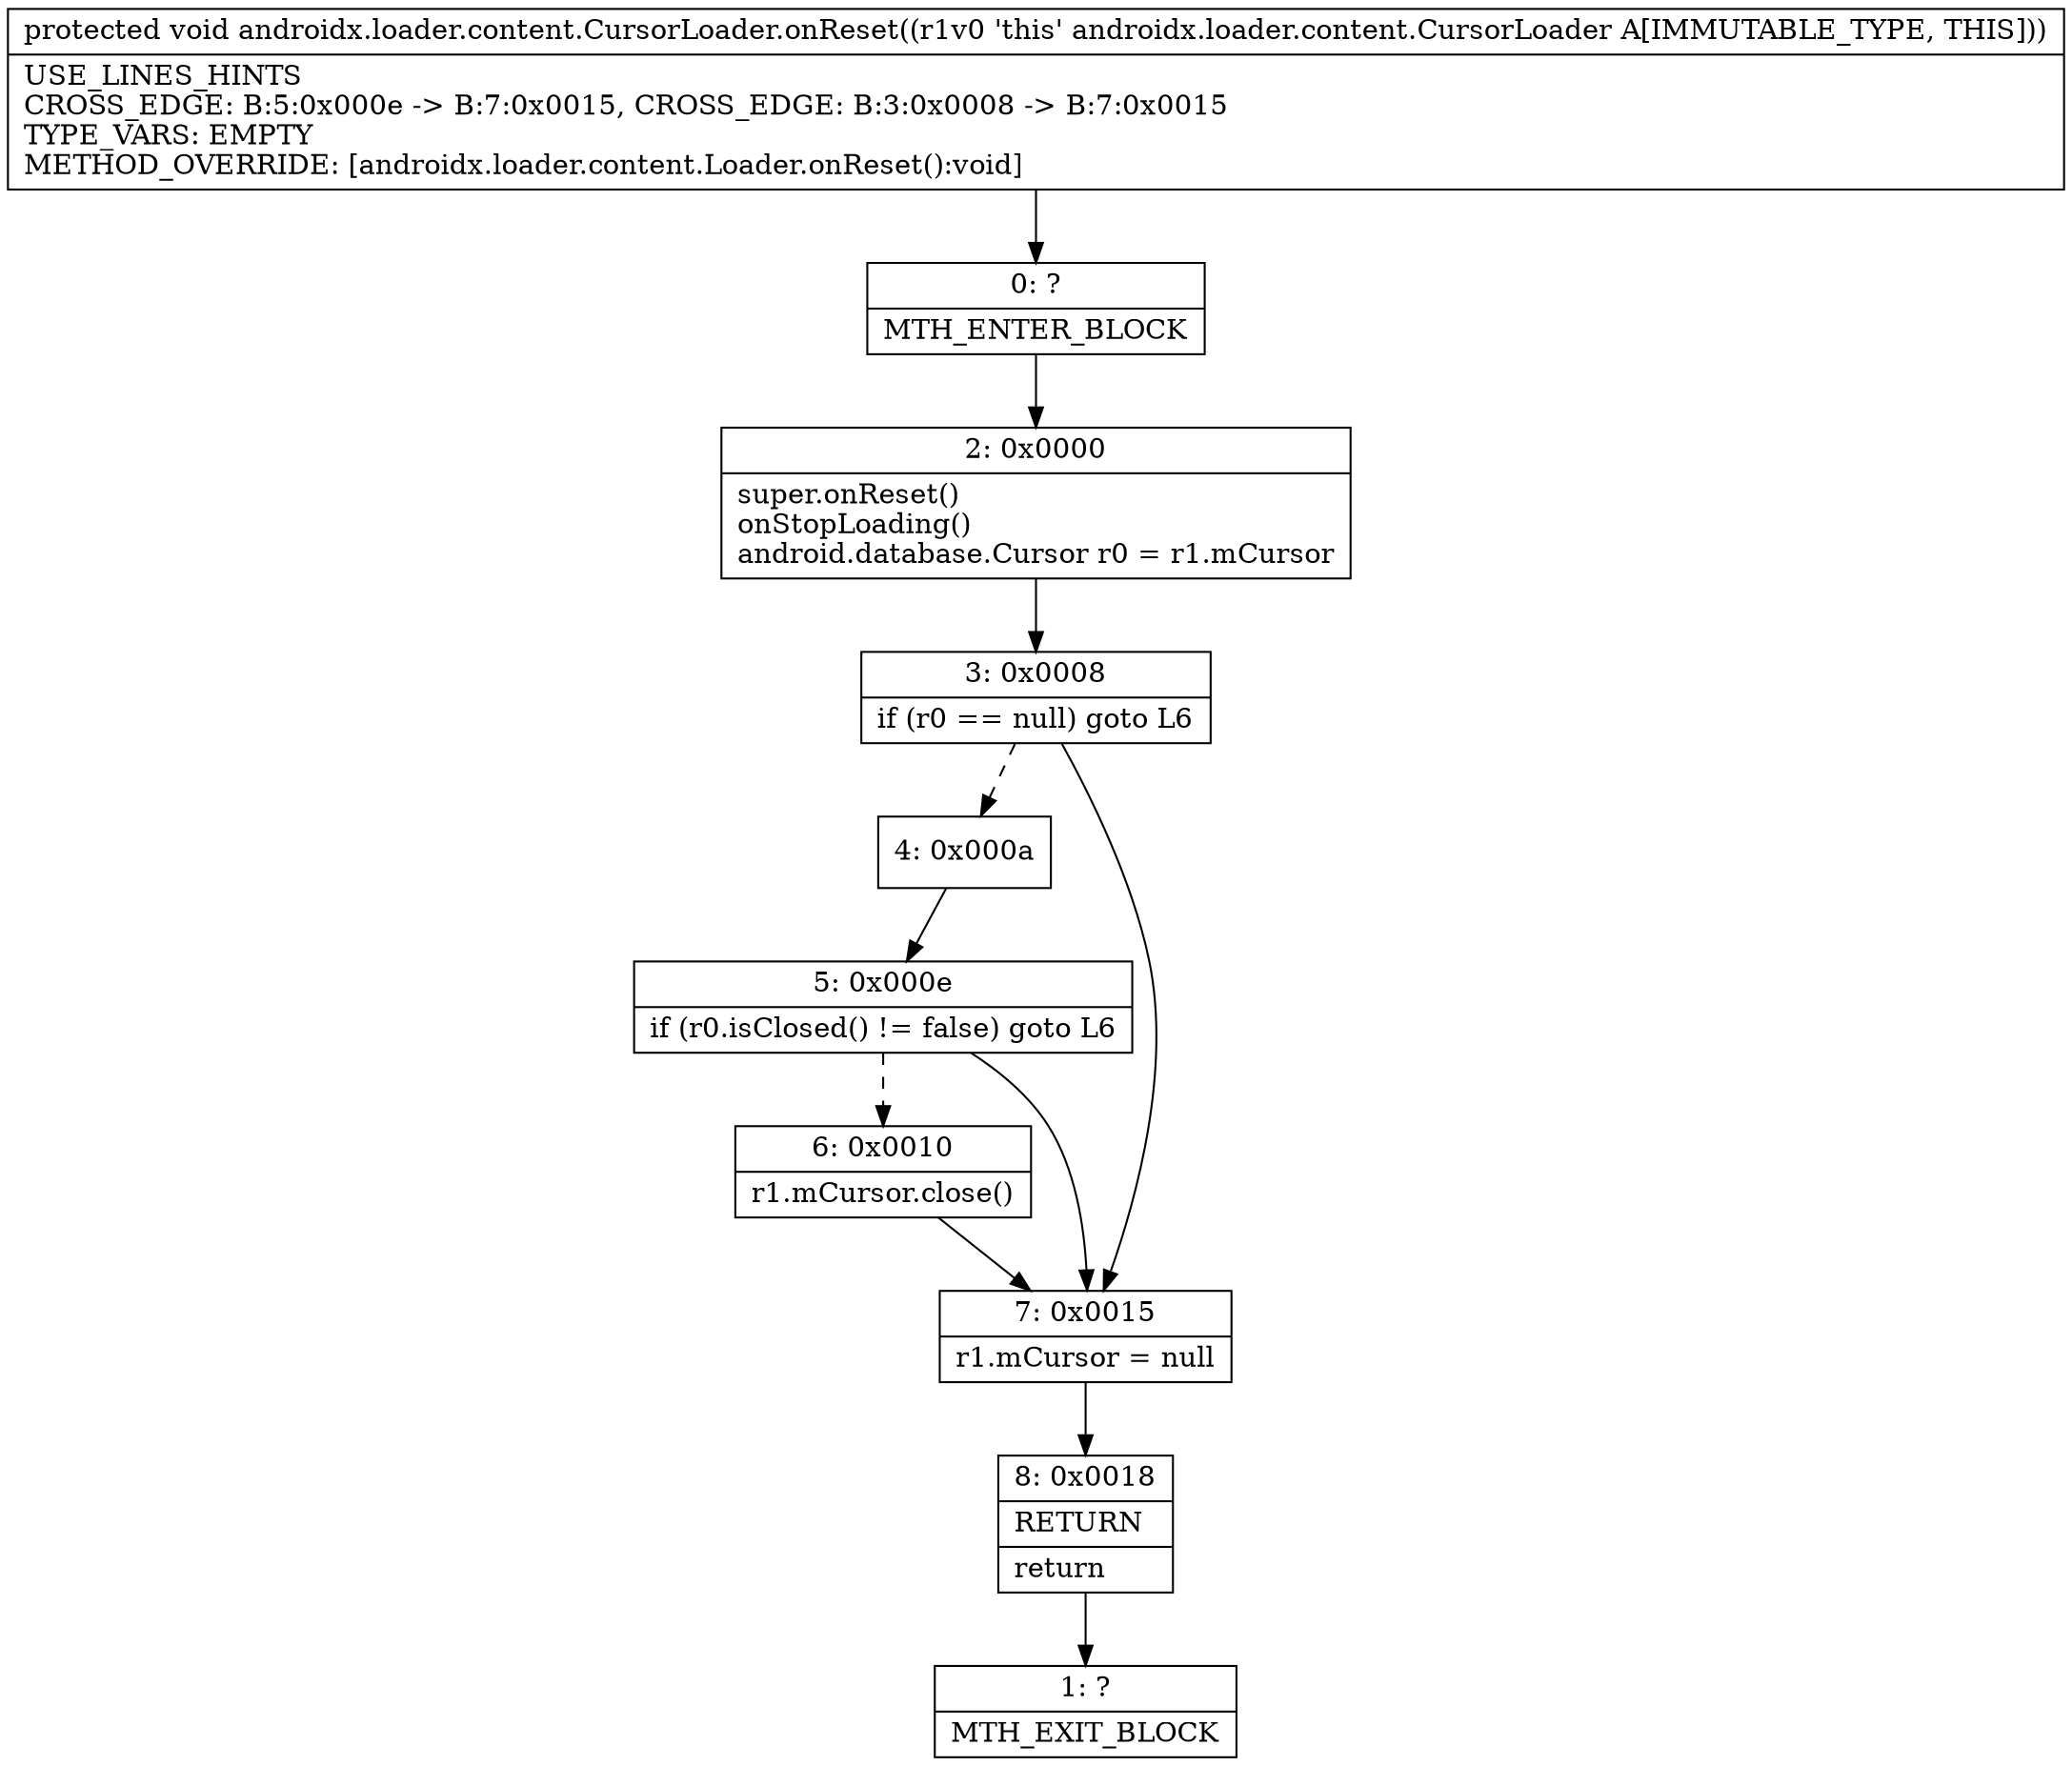 digraph "CFG forandroidx.loader.content.CursorLoader.onReset()V" {
Node_0 [shape=record,label="{0\:\ ?|MTH_ENTER_BLOCK\l}"];
Node_2 [shape=record,label="{2\:\ 0x0000|super.onReset()\lonStopLoading()\landroid.database.Cursor r0 = r1.mCursor\l}"];
Node_3 [shape=record,label="{3\:\ 0x0008|if (r0 == null) goto L6\l}"];
Node_4 [shape=record,label="{4\:\ 0x000a}"];
Node_5 [shape=record,label="{5\:\ 0x000e|if (r0.isClosed() != false) goto L6\l}"];
Node_6 [shape=record,label="{6\:\ 0x0010|r1.mCursor.close()\l}"];
Node_7 [shape=record,label="{7\:\ 0x0015|r1.mCursor = null\l}"];
Node_8 [shape=record,label="{8\:\ 0x0018|RETURN\l|return\l}"];
Node_1 [shape=record,label="{1\:\ ?|MTH_EXIT_BLOCK\l}"];
MethodNode[shape=record,label="{protected void androidx.loader.content.CursorLoader.onReset((r1v0 'this' androidx.loader.content.CursorLoader A[IMMUTABLE_TYPE, THIS]))  | USE_LINES_HINTS\lCROSS_EDGE: B:5:0x000e \-\> B:7:0x0015, CROSS_EDGE: B:3:0x0008 \-\> B:7:0x0015\lTYPE_VARS: EMPTY\lMETHOD_OVERRIDE: [androidx.loader.content.Loader.onReset():void]\l}"];
MethodNode -> Node_0;Node_0 -> Node_2;
Node_2 -> Node_3;
Node_3 -> Node_4[style=dashed];
Node_3 -> Node_7;
Node_4 -> Node_5;
Node_5 -> Node_6[style=dashed];
Node_5 -> Node_7;
Node_6 -> Node_7;
Node_7 -> Node_8;
Node_8 -> Node_1;
}

